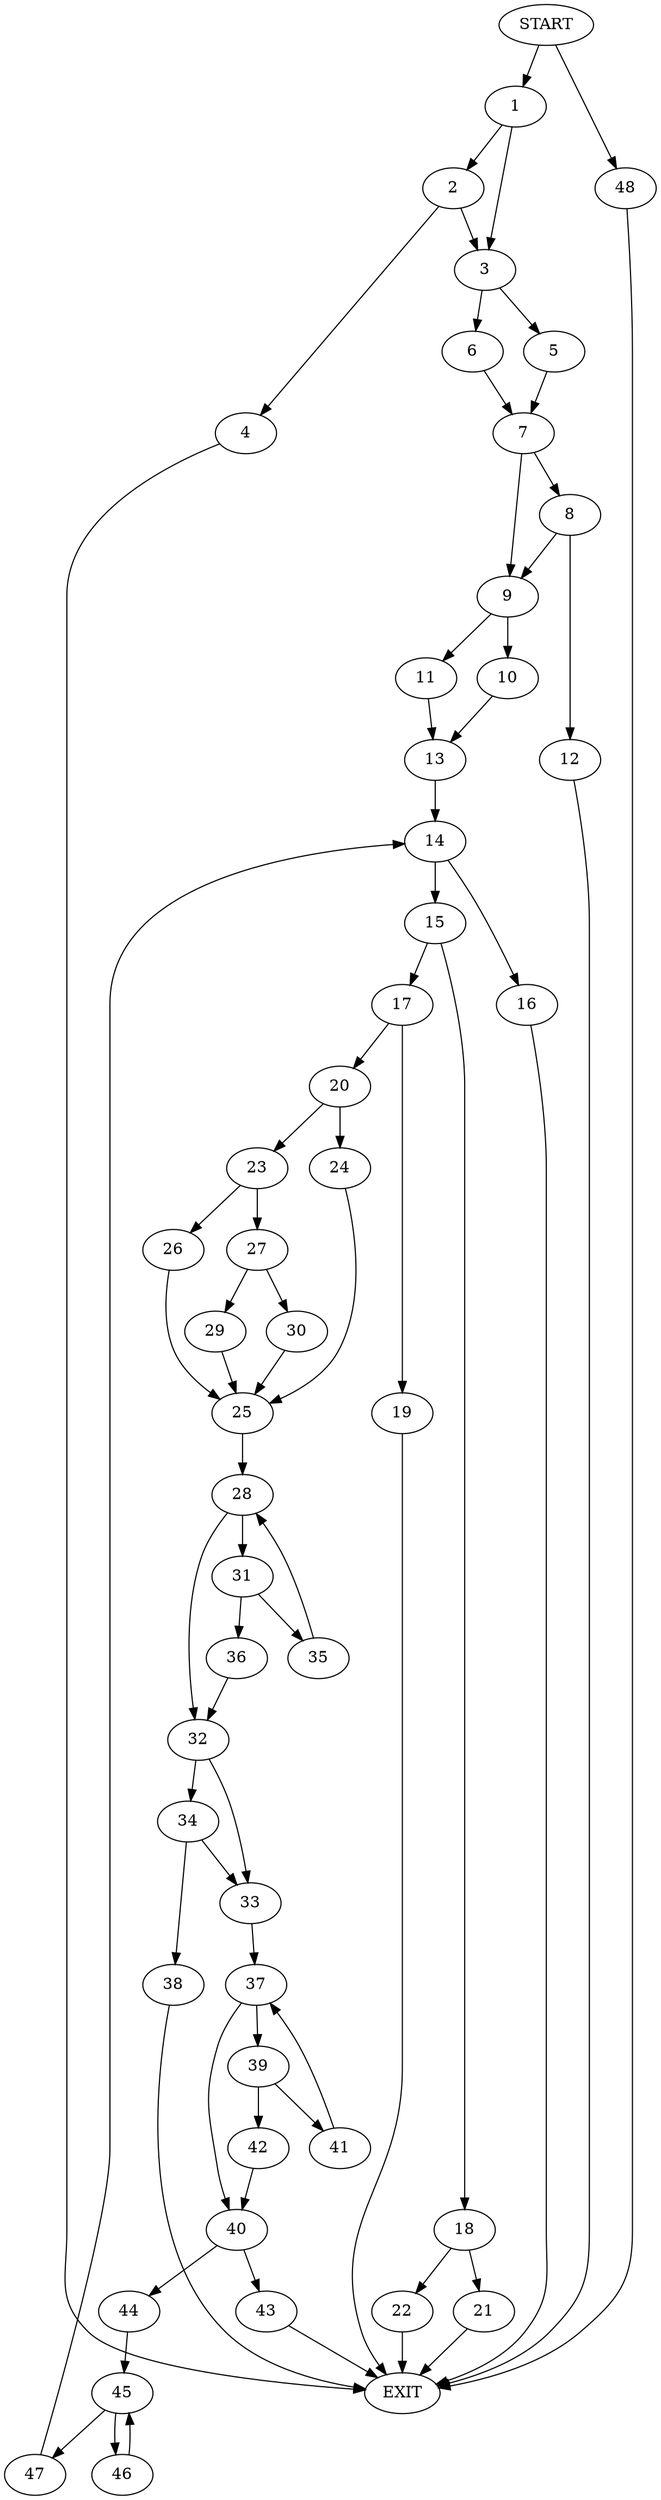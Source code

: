 digraph {
0 [label="START"]
49 [label="EXIT"]
0 -> 1
1 -> 2
1 -> 3
2 -> 3
2 -> 4
3 -> 5
3 -> 6
4 -> 49
6 -> 7
5 -> 7
7 -> 8
7 -> 9
9 -> 10
9 -> 11
8 -> 12
8 -> 9
12 -> 49
10 -> 13
11 -> 13
13 -> 14
14 -> 15
14 -> 16
15 -> 17
15 -> 18
16 -> 49
17 -> 19
17 -> 20
18 -> 21
18 -> 22
22 -> 49
21 -> 49
19 -> 49
20 -> 23
20 -> 24
24 -> 25
23 -> 26
23 -> 27
25 -> 28
27 -> 29
27 -> 30
26 -> 25
30 -> 25
29 -> 25
28 -> 31
28 -> 32
32 -> 33
32 -> 34
31 -> 35
31 -> 36
35 -> 28
36 -> 32
33 -> 37
34 -> 33
34 -> 38
38 -> 49
37 -> 39
37 -> 40
39 -> 41
39 -> 42
40 -> 43
40 -> 44
42 -> 40
41 -> 37
44 -> 45
43 -> 49
45 -> 46
45 -> 47
47 -> 14
46 -> 45
0 -> 48
48 -> 49
}
